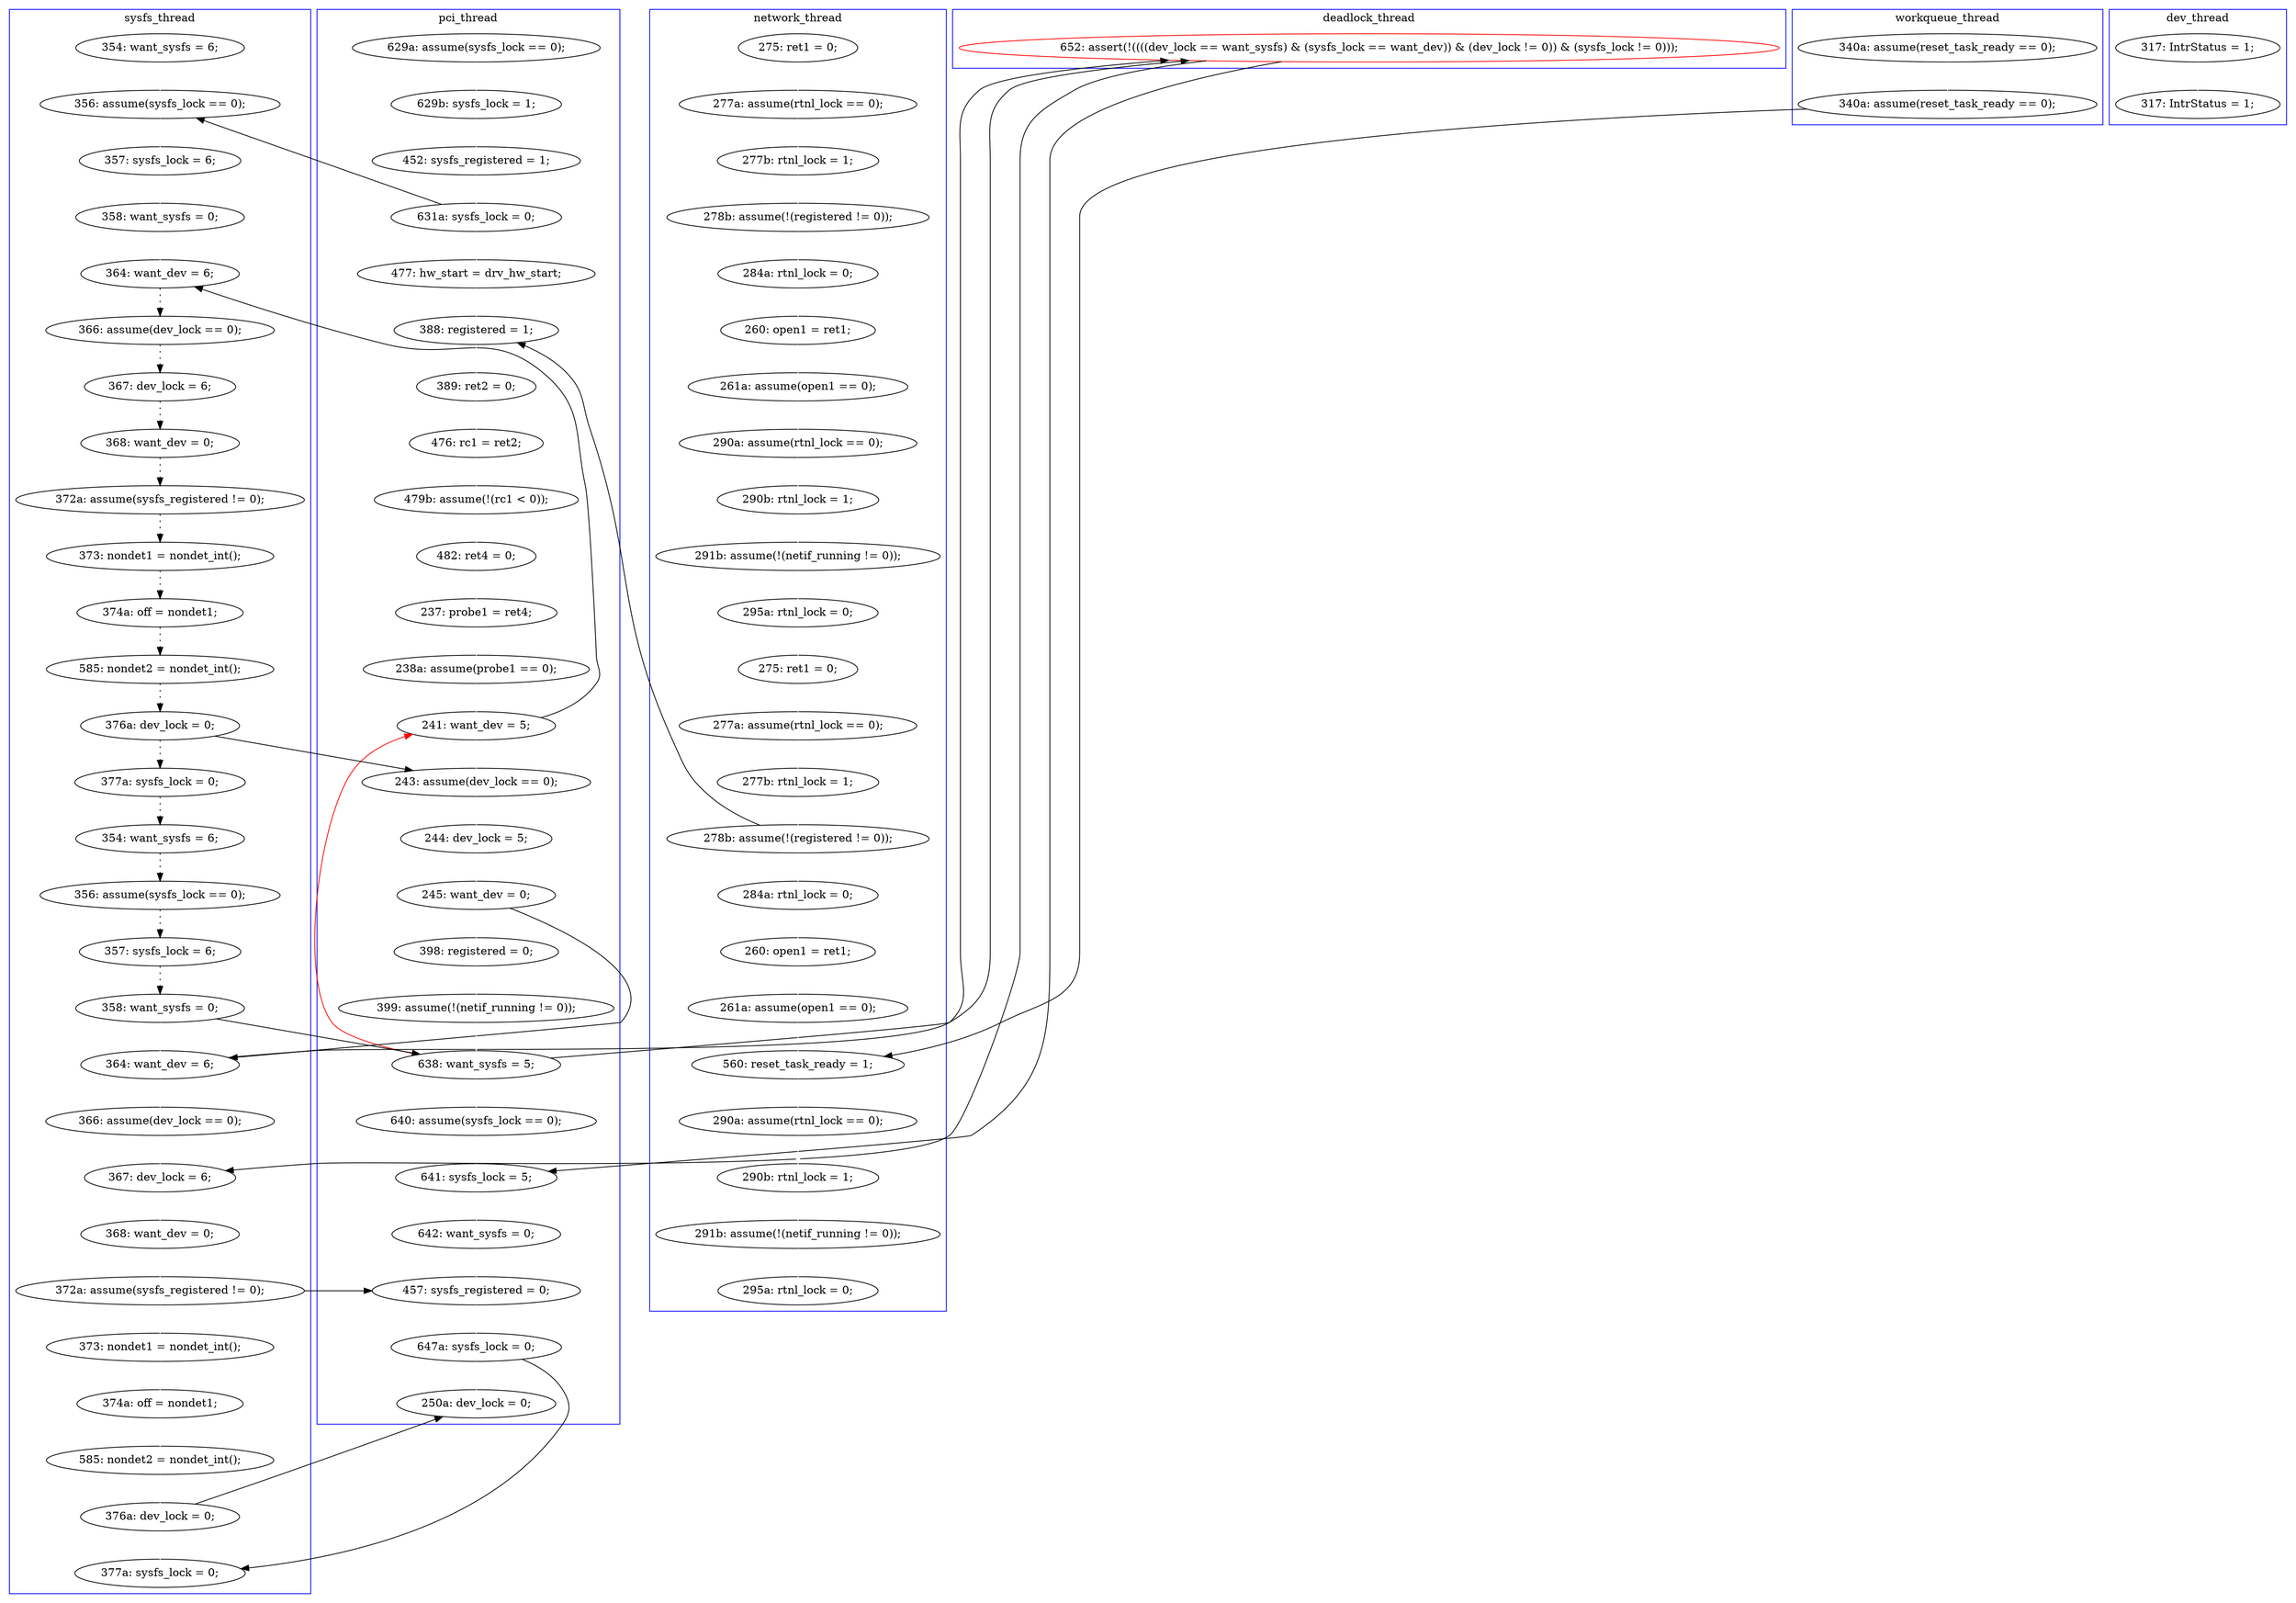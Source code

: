 digraph Counterexample {
	90 -> 99 [color = white, style = solid]
	158 -> 176 [color = white, style = solid]
	81 -> 92 [color = white, style = solid]
	135 -> 139 [color = black, style = dotted]
	143 -> 144 [color = black, style = dotted]
	191 -> 196 [color = white, style = solid]
	36 -> 39 [color = white, style = solid]
	187 -> 191 [color = white, style = solid]
	144 -> 158 [color = black, style = solid, constraint = false]
	29 -> 32 [color = white, style = solid]
	127 -> 130 [color = black, style = dotted]
	120 -> 136 [color = white, style = solid]
	126 -> 127 [color = black, style = dotted]
	99 -> 101 [color = black, style = solid, constraint = false]
	96 -> 159 [color = white, style = solid]
	171 -> 174 [color = white, style = solid]
	110 -> 111 [color = white, style = solid]
	78 -> 79 [color = white, style = solid]
	195 -> 197 [color = white, style = solid]
	35 -> 36 [color = white, style = solid]
	139 -> 141 [color = black, style = dotted]
	195 -> 196 [color = black, style = solid, constraint = false]
	166 -> 205 [color = white, style = solid]
	103 -> 121 [color = white, style = solid]
	121 -> 122 [color = black, style = dotted]
	174 -> 187 [color = black, style = solid, constraint = false]
	142 -> 143 [color = black, style = dotted]
	47 -> 49 [color = white, style = solid]
	183 -> 195 [color = white, style = solid]
	114 -> 115 [color = white, style = solid]
	81 -> 109 [color = black, style = solid, constraint = false]
	170 -> 171 [color = white, style = solid]
	28 -> 29 [color = white, style = solid]
	144 -> 145 [color = white, style = solid]
	138 -> 145 [color = black, style = solid, constraint = false]
	191 -> 197 [color = black, style = solid, constraint = false]
	124 -> 126 [color = black, style = dotted]
	168 -> 170 [color = black, style = solid, constraint = false]
	179 -> 183 [color = white, style = solid]
	136 -> 137 [color = white, style = solid]
	63 -> 77 [color = white, style = solid]
	116 -> 119 [color = white, style = solid]
	130 -> 133 [color = black, style = dotted]
	86 -> 87 [color = white, style = solid]
	27 -> 28 [color = white, style = solid]
	79 -> 81 [color = white, style = solid]
	158 -> 168 [color = black, style = solid, constraint = false]
	129 -> 159 [color = black, style = solid, constraint = false]
	49 -> 63 [color = white, style = solid]
	138 -> 150 [color = white, style = solid]
	145 -> 168 [color = black, style = solid, constraint = false]
	164 -> 166 [color = white, style = solid]
	87 -> 90 [color = white, style = solid]
	120 -> 121 [color = black, style = solid, constraint = false]
	159 -> 163 [color = white, style = solid]
	32 -> 35 [color = white, style = solid]
	169 -> 170 [color = white, style = solid]
	104 -> 109 [color = white, style = solid]
	137 -> 138 [color = white, style = solid]
	158 -> 120 [color = red, style = solid, constraint = false]
	82 -> 101 [color = white, style = solid]
	93 -> 96 [color = white, style = solid]
	177 -> 178 [color = white, style = solid]
	176 -> 177 [color = white, style = solid]
	46 -> 47 [color = white, style = solid]
	133 -> 135 [color = black, style = dotted]
	101 -> 102 [color = white, style = solid]
	99 -> 104 [color = white, style = solid]
	150 -> 151 [color = white, style = solid]
	141 -> 142 [color = black, style = dotted]
	111 -> 114 [color = white, style = solid]
	102 -> 103 [color = white, style = solid]
	135 -> 136 [color = black, style = solid, constraint = false]
	151 -> 158 [color = white, style = solid]
	122 -> 123 [color = black, style = dotted]
	119 -> 120 [color = white, style = solid]
	175 -> 179 [color = white, style = solid]
	178 -> 187 [color = white, style = solid]
	55 -> 129 [color = white, style = solid]
	115 -> 116 [color = white, style = solid]
	39 -> 46 [color = white, style = solid]
	145 -> 169 [color = white, style = solid]
	77 -> 78 [color = white, style = solid]
	156 -> 167 [color = white, style = solid]
	168 -> 177 [color = black, style = solid, constraint = false]
	123 -> 124 [color = black, style = dotted]
	174 -> 175 [color = white, style = solid]
	109 -> 110 [color = white, style = solid]
	92 -> 93 [color = white, style = solid]
	163 -> 164 [color = white, style = solid]
	subgraph cluster7 {
		label = dev_thread
		color = blue
		167  [label = "317: IntrStatus = 1;"]
		156  [label = "317: IntrStatus = 1;"]
	}
	subgraph cluster8 {
		label = deadlock_thread
		color = blue
		168  [label = "652: assert(!((((dev_lock == want_sysfs) & (sysfs_lock == want_dev)) & (dev_lock != 0)) & (sysfs_lock != 0)));", color = red]
	}
	subgraph cluster2 {
		label = network_thread
		color = blue
		79  [label = "277b: rtnl_lock = 1;"]
		92  [label = "284a: rtnl_lock = 0;"]
		29  [label = "277b: rtnl_lock = 1;"]
		36  [label = "260: open1 = ret1;"]
		81  [label = "278b: assume(!(registered != 0));"]
		93  [label = "260: open1 = ret1;"]
		96  [label = "261a: assume(open1 == 0);"]
		63  [label = "295a: rtnl_lock = 0;"]
		39  [label = "261a: assume(open1 == 0);"]
		28  [label = "277a: assume(rtnl_lock == 0);"]
		27  [label = "275: ret1 = 0;"]
		159  [label = "560: reset_task_ready = 1;"]
		35  [label = "284a: rtnl_lock = 0;"]
		77  [label = "275: ret1 = 0;"]
		46  [label = "290a: assume(rtnl_lock == 0);"]
		49  [label = "291b: assume(!(netif_running != 0));"]
		32  [label = "278b: assume(!(registered != 0));"]
		166  [label = "291b: assume(!(netif_running != 0));"]
		47  [label = "290b: rtnl_lock = 1;"]
		78  [label = "277a: assume(rtnl_lock == 0);"]
		163  [label = "290a: assume(rtnl_lock == 0);"]
		164  [label = "290b: rtnl_lock = 1;"]
		205  [label = "295a: rtnl_lock = 0;"]
	}
	subgraph cluster5 {
		label = workqueue_thread
		color = blue
		129  [label = "340a: assume(reset_task_ready == 0);"]
		55  [label = "340a: assume(reset_task_ready == 0);"]
	}
	subgraph cluster6 {
		label = sysfs_thread
		color = blue
		197  [label = "377a: sysfs_lock = 0;"]
		122  [label = "366: assume(dev_lock == 0);"]
		171  [label = "368: want_dev = 0;"]
		195  [label = "376a: dev_lock = 0;"]
		101  [label = "356: assume(sysfs_lock == 0);"]
		143  [label = "357: sysfs_lock = 6;"]
		139  [label = "377a: sysfs_lock = 0;"]
		144  [label = "358: want_sysfs = 0;"]
		175  [label = "373: nondet1 = nondet_int();"]
		130  [label = "374a: off = nondet1;"]
		102  [label = "357: sysfs_lock = 6;"]
		103  [label = "358: want_sysfs = 0;"]
		82  [label = "354: want_sysfs = 6;"]
		183  [label = "585: nondet2 = nondet_int();"]
		145  [label = "364: want_dev = 6;"]
		126  [label = "372a: assume(sysfs_registered != 0);"]
		123  [label = "367: dev_lock = 6;"]
		124  [label = "368: want_dev = 0;"]
		142  [label = "356: assume(sysfs_lock == 0);"]
		121  [label = "364: want_dev = 6;"]
		174  [label = "372a: assume(sysfs_registered != 0);"]
		133  [label = "585: nondet2 = nondet_int();"]
		170  [label = "367: dev_lock = 6;"]
		169  [label = "366: assume(dev_lock == 0);"]
		135  [label = "376a: dev_lock = 0;"]
		141  [label = "354: want_sysfs = 6;"]
		127  [label = "373: nondet1 = nondet_int();"]
		179  [label = "374a: off = nondet1;"]
	}
	subgraph cluster1 {
		label = pci_thread
		color = blue
		104  [label = "477: hw_start = drv_hw_start;"]
		191  [label = "647a: sysfs_lock = 0;"]
		178  [label = "642: want_sysfs = 0;"]
		138  [label = "245: want_dev = 0;"]
		114  [label = "479b: assume(!(rc1 < 0));"]
		87  [label = "629b: sysfs_lock = 1;"]
		151  [label = "399: assume(!(netif_running != 0));"]
		120  [label = "241: want_dev = 5;"]
		150  [label = "398: registered = 0;"]
		196  [label = "250a: dev_lock = 0;"]
		109  [label = "388: registered = 1;"]
		119  [label = "238a: assume(probe1 == 0);"]
		158  [label = "638: want_sysfs = 5;"]
		137  [label = "244: dev_lock = 5;"]
		115  [label = "482: ret4 = 0;"]
		116  [label = "237: probe1 = ret4;"]
		111  [label = "476: rc1 = ret2;"]
		136  [label = "243: assume(dev_lock == 0);"]
		90  [label = "452: sysfs_registered = 1;"]
		177  [label = "641: sysfs_lock = 5;"]
		176  [label = "640: assume(sysfs_lock == 0);"]
		187  [label = "457: sysfs_registered = 0;"]
		86  [label = "629a: assume(sysfs_lock == 0);"]
		110  [label = "389: ret2 = 0;"]
		99  [label = "631a: sysfs_lock = 0;"]
	}
}